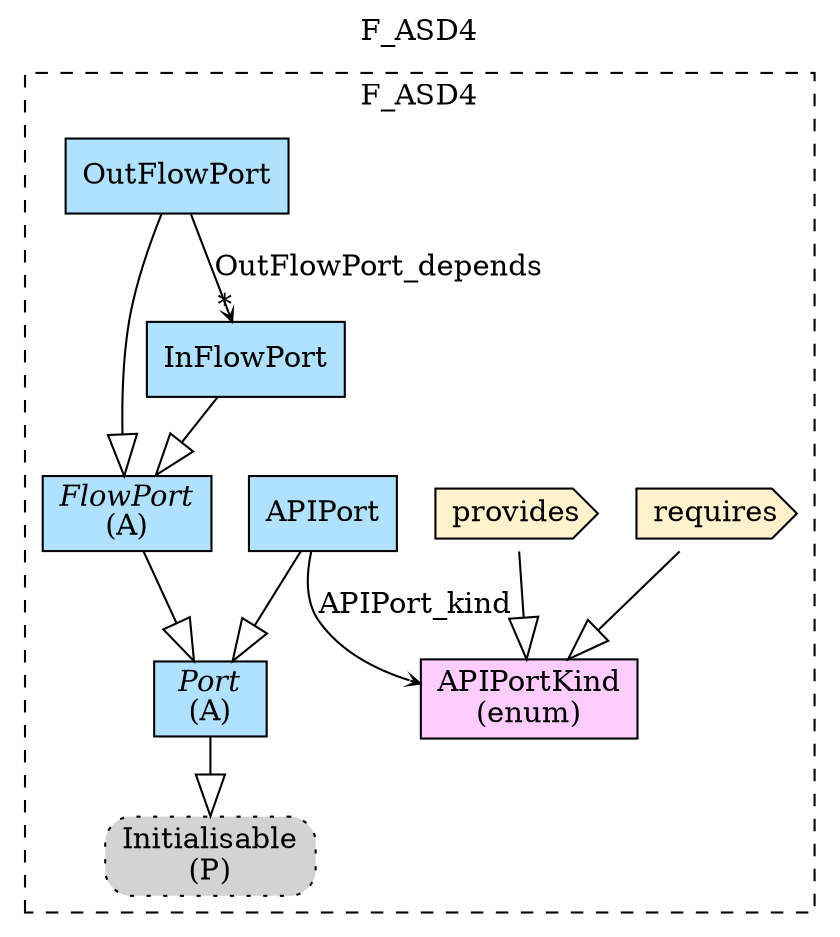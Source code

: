 digraph {graph[label=F_ASD4,labelloc=tl,labelfontsize=12];
subgraph cluster_F_ASD4{style=dashed;label=F_ASD4;
"requires"[shape=cds,fillcolor="#FFF2CC",style = filled,label="requires"];
"provides"[shape=cds,fillcolor="#FFF2CC",style = filled,label="provides"];
"APIPortKind"[shape=record,fillcolor="#FFCCFF",style = filled,label="APIPortKind\l(enum)"];
"PInitialisable"[shape=box,fillcolor=lightgray,style ="rounded,filled,dotted",label=<Initialisable<br/>(P)>];
"APIPort"[shape=record,fillcolor=lightskyblue1,style = filled,label="APIPort"];
"Port"[shape=record,fillcolor=lightskyblue1,style = filled,label=<{<I>Port</I><br/>(A)}>];
"FlowPort"[shape=record,fillcolor=lightskyblue1,style = filled,label=<{<I>FlowPort</I><br/>(A)}>];
"OutFlowPort"[shape=record,fillcolor=lightskyblue1,style = filled,label="OutFlowPort"];
"InFlowPort"[shape=record,fillcolor=lightskyblue1,style = filled,label="InFlowPort"];

"requires"->"APIPortKind"[arrowhead=onormal,arrowsize=2.0];
"provides"->"APIPortKind"[arrowhead=onormal,arrowsize=2.0];
"APIPort"->"APIPortKind"[label="APIPort_kind",arrowhead=vee,headlabel="",arrowsize=.5];
"Port"->"PInitialisable"[arrowhead=onormal,arrowsize=2.0];
"FlowPort"->"Port"[arrowhead=onormal,arrowsize=2.0];
"APIPort"->"Port"[arrowhead=onormal,arrowsize=2.0];
"InFlowPort"->"FlowPort"[arrowhead=onormal,arrowsize=2.0];
"OutFlowPort"->"FlowPort"[arrowhead=onormal,arrowsize=2.0];
"OutFlowPort"->"InFlowPort"[label="OutFlowPort_depends",arrowhead=vee,headlabel="*",arrowsize=.5];

}

}